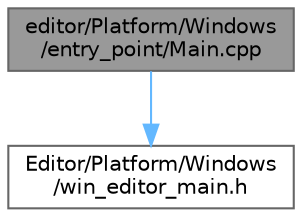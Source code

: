 digraph "editor/Platform/Windows/entry_point/Main.cpp"
{
 // LATEX_PDF_SIZE
  bgcolor="transparent";
  edge [fontname=Helvetica,fontsize=10,labelfontname=Helvetica,labelfontsize=10];
  node [fontname=Helvetica,fontsize=10,shape=box,height=0.2,width=0.4];
  Node1 [id="Node000001",label="editor/Platform/Windows\l/entry_point/Main.cpp",height=0.2,width=0.4,color="gray40", fillcolor="grey60", style="filled", fontcolor="black",tooltip=" "];
  Node1 -> Node2 [id="edge2_Node000001_Node000002",color="steelblue1",style="solid",tooltip=" "];
  Node2 [id="Node000002",label="Editor/Platform/Windows\l/win_editor_main.h",height=0.2,width=0.4,color="grey40", fillcolor="white", style="filled",URL="$win__editor__main_8h.html",tooltip=" "];
}
